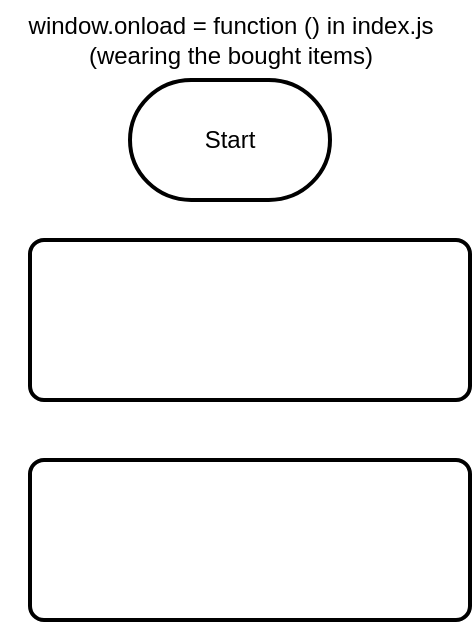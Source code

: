 <mxfile>
    <diagram id="gr2P3M02BSKtgJhoVPg3" name="Page-1">
        <mxGraphModel dx="1163" dy="706" grid="1" gridSize="10" guides="1" tooltips="1" connect="1" arrows="1" fold="1" page="1" pageScale="1" pageWidth="850" pageHeight="1100" math="0" shadow="0">
            <root>
                <mxCell id="0"/>
                <mxCell id="1" parent="0"/>
                <mxCell id="2" value="Start" style="strokeWidth=2;html=1;shape=mxgraph.flowchart.terminator;whiteSpace=wrap;" parent="1" vertex="1">
                    <mxGeometry x="170" y="90" width="100" height="60" as="geometry"/>
                </mxCell>
                <mxCell id="3" value="window.onload = function () in index.js&lt;div&gt;(wearing the bought items)&lt;/div&gt;" style="text;html=1;align=center;verticalAlign=middle;resizable=0;points=[];autosize=1;strokeColor=none;fillColor=none;" parent="1" vertex="1">
                    <mxGeometry x="105" y="50" width="230" height="40" as="geometry"/>
                </mxCell>
                <mxCell id="4" value="" style="rounded=1;whiteSpace=wrap;html=1;absoluteArcSize=1;arcSize=14;strokeWidth=2;" parent="1" vertex="1">
                    <mxGeometry x="120" y="170" width="220" height="80" as="geometry"/>
                </mxCell>
                <mxCell id="5" value="" style="rounded=1;whiteSpace=wrap;html=1;absoluteArcSize=1;arcSize=14;strokeWidth=2;" vertex="1" parent="1">
                    <mxGeometry x="120" y="280" width="220" height="80" as="geometry"/>
                </mxCell>
            </root>
        </mxGraphModel>
    </diagram>
</mxfile>